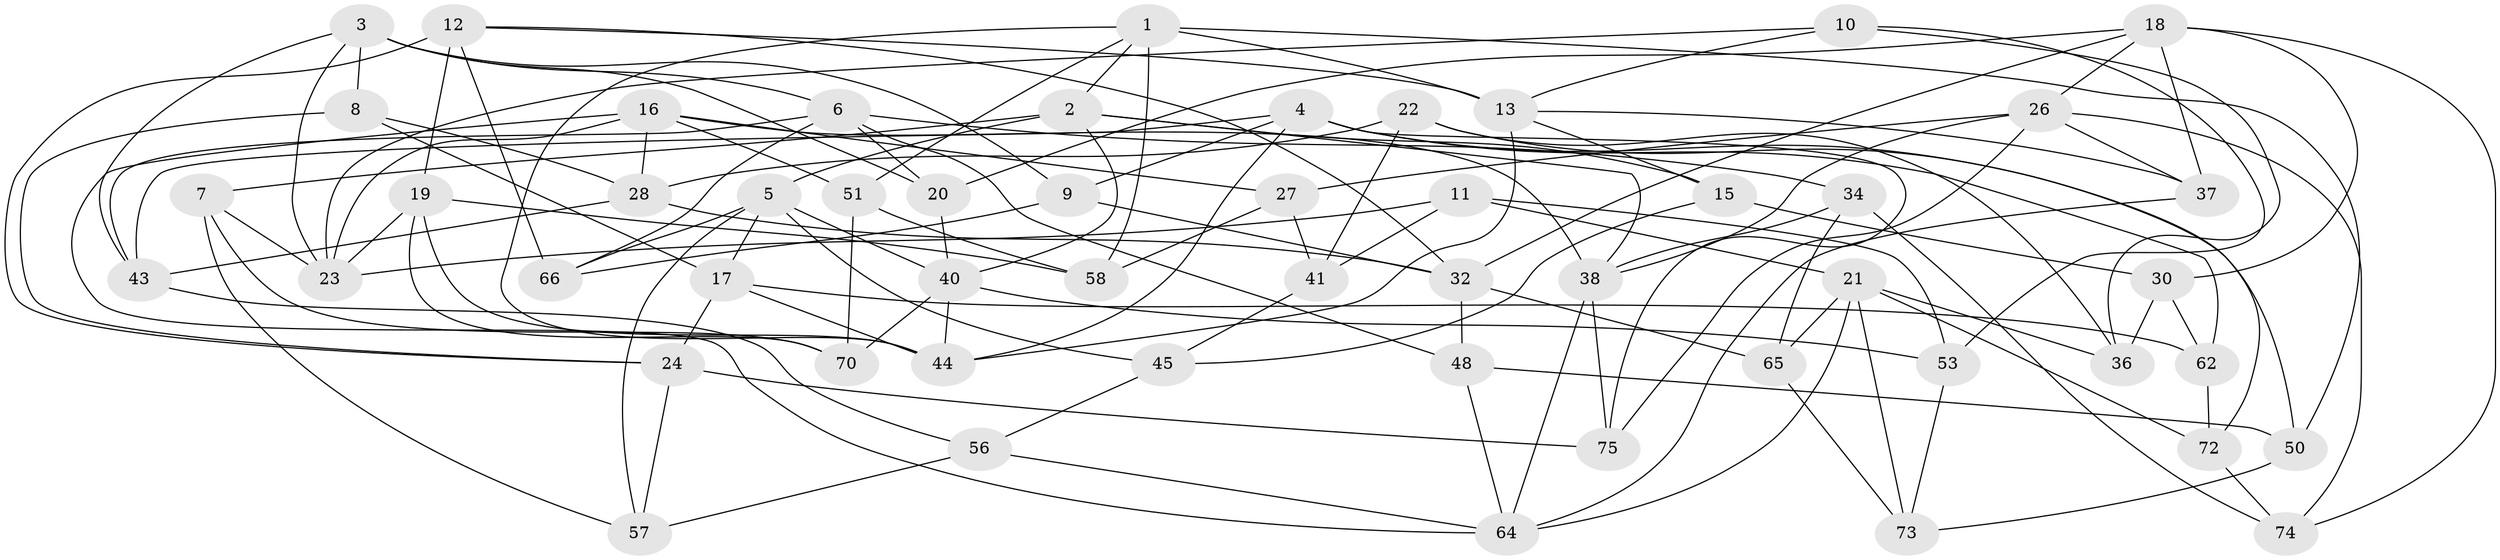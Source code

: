 // Generated by graph-tools (version 1.1) at 2025/24/03/03/25 07:24:31]
// undirected, 53 vertices, 126 edges
graph export_dot {
graph [start="1"]
  node [color=gray90,style=filled];
  1 [super="+71"];
  2 [super="+25"];
  3 [super="+29"];
  4 [super="+55"];
  5 [super="+35"];
  6 [super="+54"];
  7;
  8;
  9;
  10;
  11;
  12 [super="+42"];
  13 [super="+14"];
  15;
  16 [super="+63"];
  17 [super="+31"];
  18 [super="+33"];
  19 [super="+47"];
  20;
  21 [super="+52"];
  22;
  23 [super="+49"];
  24 [super="+61"];
  26 [super="+68"];
  27;
  28 [super="+39"];
  30;
  32 [super="+46"];
  34;
  36;
  37;
  38 [super="+59"];
  40 [super="+69"];
  41;
  43 [super="+60"];
  44 [super="+67"];
  45;
  48;
  50;
  51;
  53;
  56;
  57;
  58;
  62;
  64 [super="+76"];
  65;
  66;
  70;
  72;
  73;
  74;
  75;
  1 -- 51;
  1 -- 50;
  1 -- 2;
  1 -- 58;
  1 -- 44;
  1 -- 13;
  2 -- 40;
  2 -- 15;
  2 -- 38;
  2 -- 7;
  2 -- 5;
  3 -- 6;
  3 -- 23;
  3 -- 20;
  3 -- 8;
  3 -- 9;
  3 -- 43;
  4 -- 50;
  4 -- 75;
  4 -- 62;
  4 -- 9;
  4 -- 43;
  4 -- 44;
  5 -- 45;
  5 -- 17;
  5 -- 40;
  5 -- 57;
  5 -- 66;
  6 -- 48;
  6 -- 43;
  6 -- 34;
  6 -- 20;
  6 -- 66;
  7 -- 70;
  7 -- 57;
  7 -- 23;
  8 -- 17;
  8 -- 24;
  8 -- 28;
  9 -- 66;
  9 -- 32;
  10 -- 53;
  10 -- 36;
  10 -- 23;
  10 -- 13;
  11 -- 53;
  11 -- 41;
  11 -- 21;
  11 -- 23;
  12 -- 24;
  12 -- 19 [weight=2];
  12 -- 66;
  12 -- 13;
  12 -- 32;
  13 -- 15;
  13 -- 37;
  13 -- 44;
  15 -- 30;
  15 -- 45;
  16 -- 38;
  16 -- 51;
  16 -- 27;
  16 -- 64;
  16 -- 28;
  16 -- 23;
  17 -- 24 [weight=2];
  17 -- 62;
  17 -- 44;
  18 -- 20;
  18 -- 74;
  18 -- 37;
  18 -- 30;
  18 -- 32;
  18 -- 26;
  19 -- 70;
  19 -- 58;
  19 -- 23;
  19 -- 44;
  20 -- 40;
  21 -- 73;
  21 -- 65;
  21 -- 72;
  21 -- 36;
  21 -- 64;
  22 -- 36;
  22 -- 41;
  22 -- 72;
  22 -- 28;
  24 -- 75;
  24 -- 57;
  26 -- 75;
  26 -- 27;
  26 -- 37;
  26 -- 74;
  26 -- 38;
  27 -- 41;
  27 -- 58;
  28 -- 43 [weight=2];
  28 -- 32;
  30 -- 36;
  30 -- 62;
  32 -- 65;
  32 -- 48;
  34 -- 65;
  34 -- 74;
  34 -- 38;
  37 -- 64;
  38 -- 75;
  38 -- 64;
  40 -- 53;
  40 -- 44;
  40 -- 70;
  41 -- 45;
  43 -- 56;
  45 -- 56;
  48 -- 64;
  48 -- 50;
  50 -- 73;
  51 -- 58;
  51 -- 70;
  53 -- 73;
  56 -- 57;
  56 -- 64;
  62 -- 72;
  65 -- 73;
  72 -- 74;
}
